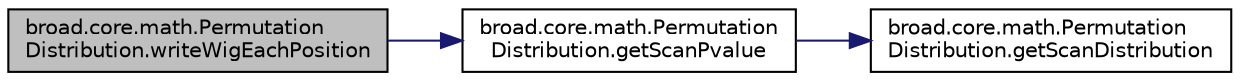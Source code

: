 digraph "broad.core.math.PermutationDistribution.writeWigEachPosition"
{
  edge [fontname="Helvetica",fontsize="10",labelfontname="Helvetica",labelfontsize="10"];
  node [fontname="Helvetica",fontsize="10",shape=record];
  rankdir="LR";
  Node1 [label="broad.core.math.Permutation\lDistribution.writeWigEachPosition",height=0.2,width=0.4,color="black", fillcolor="grey75", style="filled" fontcolor="black"];
  Node1 -> Node2 [color="midnightblue",fontsize="10",style="solid"];
  Node2 [label="broad.core.math.Permutation\lDistribution.getScanPvalue",height=0.2,width=0.4,color="black", fillcolor="white", style="filled",URL="$classbroad_1_1core_1_1math_1_1_permutation_distribution.html#adeb49888f4ff5c275859a9a4f306c5e9"];
  Node2 -> Node3 [color="midnightblue",fontsize="10",style="solid"];
  Node3 [label="broad.core.math.Permutation\lDistribution.getScanDistribution",height=0.2,width=0.4,color="black", fillcolor="white", style="filled",URL="$classbroad_1_1core_1_1math_1_1_permutation_distribution.html#a1f13a6af358b1359c0d56833ceefac11"];
}
